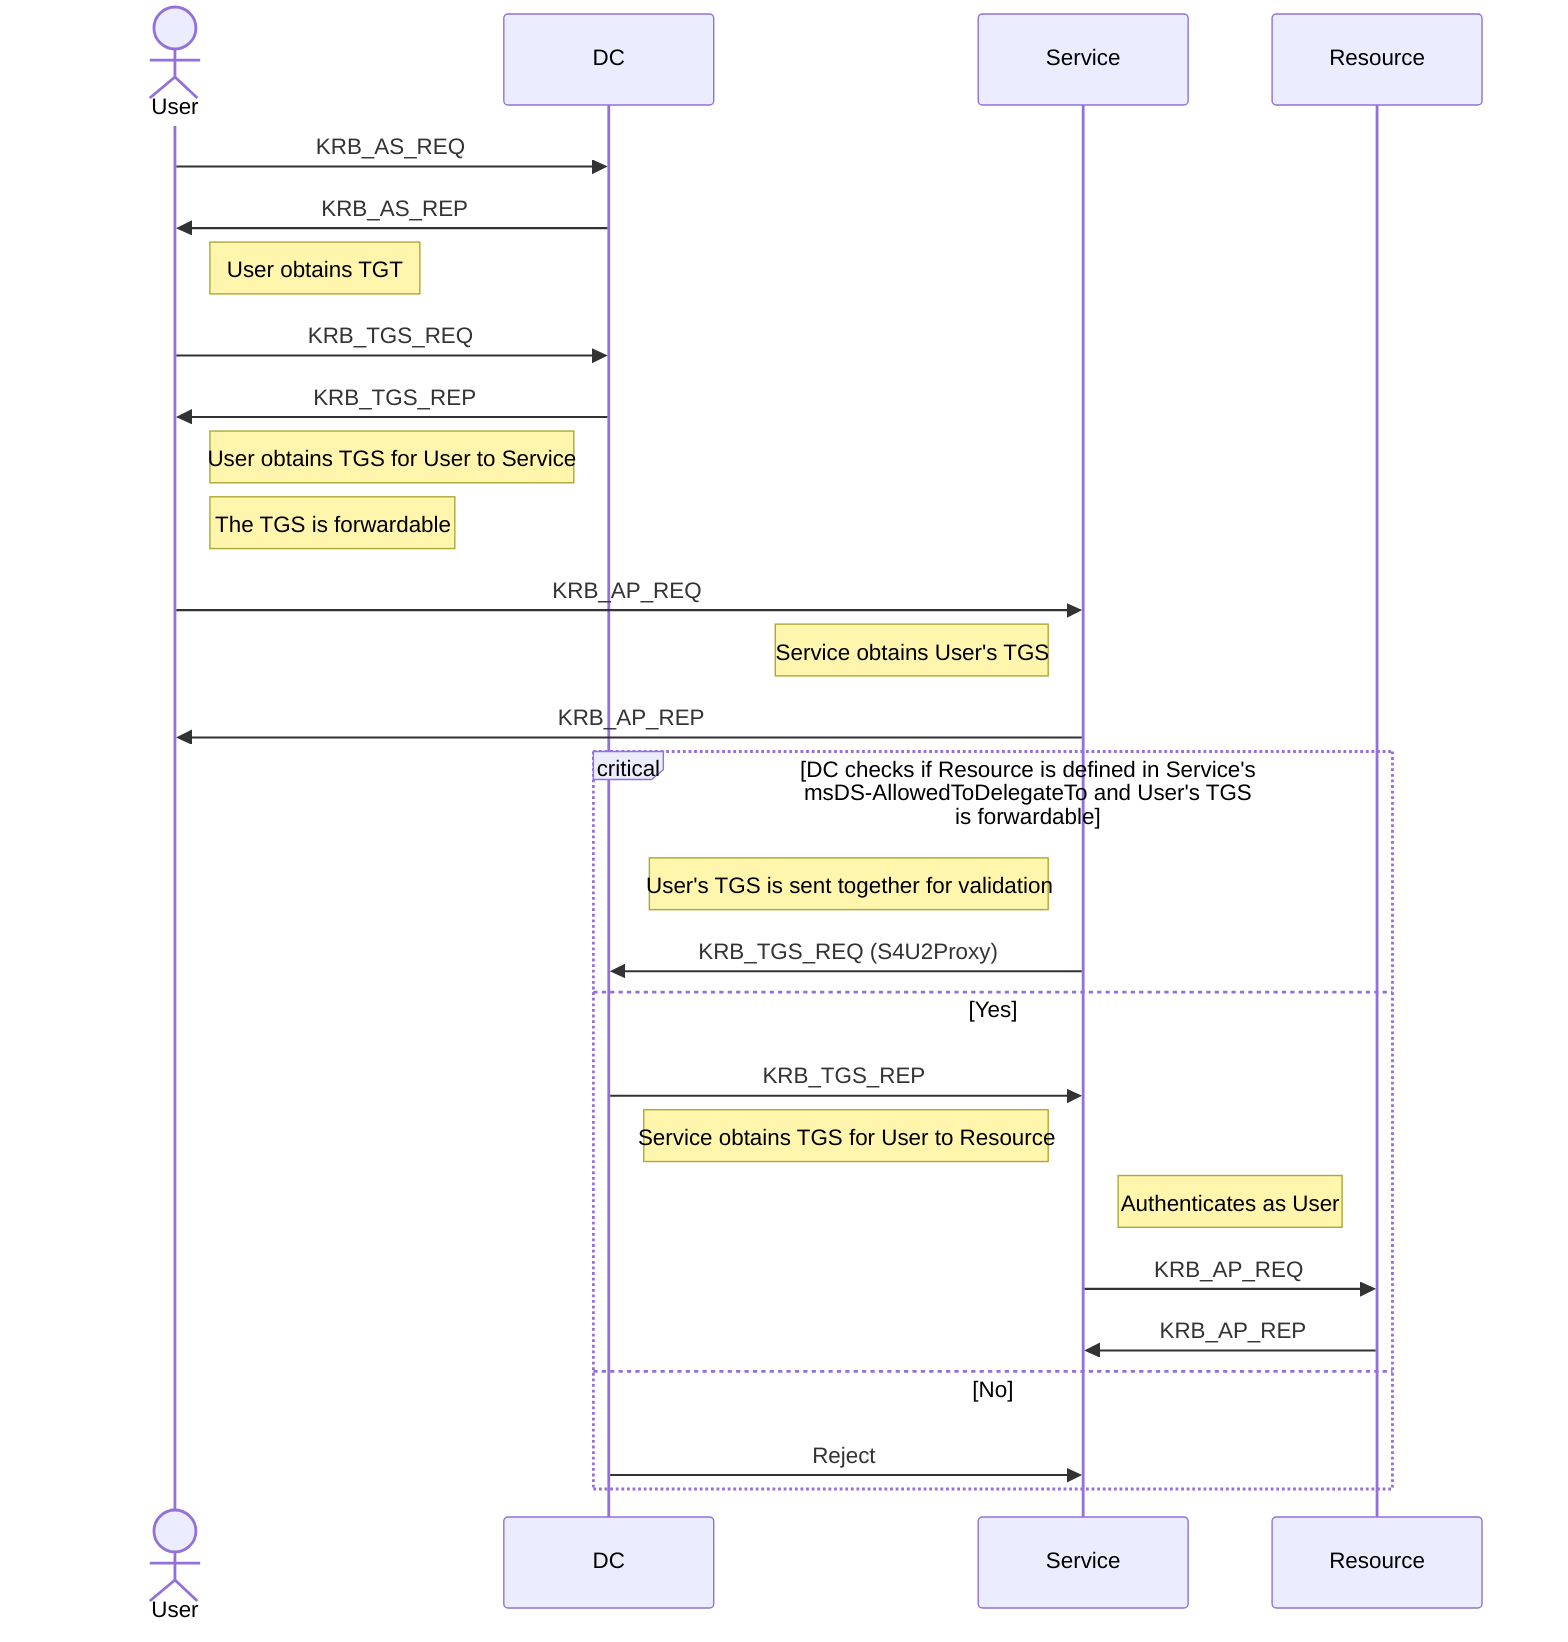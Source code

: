 %% Constrained Delegation (S4U2Proxy)
sequenceDiagram

actor User

User->>DC: KRB_AS_REQ
DC->>User: KRB_AS_REP
Note right of User: User obtains TGT
User->>DC: KRB_TGS_REQ
DC->>User: KRB_TGS_REP
Note right of User: User obtains TGS for User to Service
Note right of User: The TGS is forwardable

User->>Service: KRB_AP_REQ
Note left of Service: Service obtains User's TGS
Service->>User: KRB_AP_REP

critical DC checks if Resource is defined in Service's msDS-AllowedToDelegateTo and User's TGS is forwardable
Note left of Service: User's TGS is sent together for validation
Service->>DC: KRB_TGS_REQ (S4U2Proxy)
option Yes
DC->>Service: KRB_TGS_REP
Note left of Service: Service obtains TGS for User to Resource

Note right of Service: Authenticates as User
Service->>Resource: KRB_AP_REQ
Resource->>Service: KRB_AP_REP

option No
DC->>Service: Reject
end